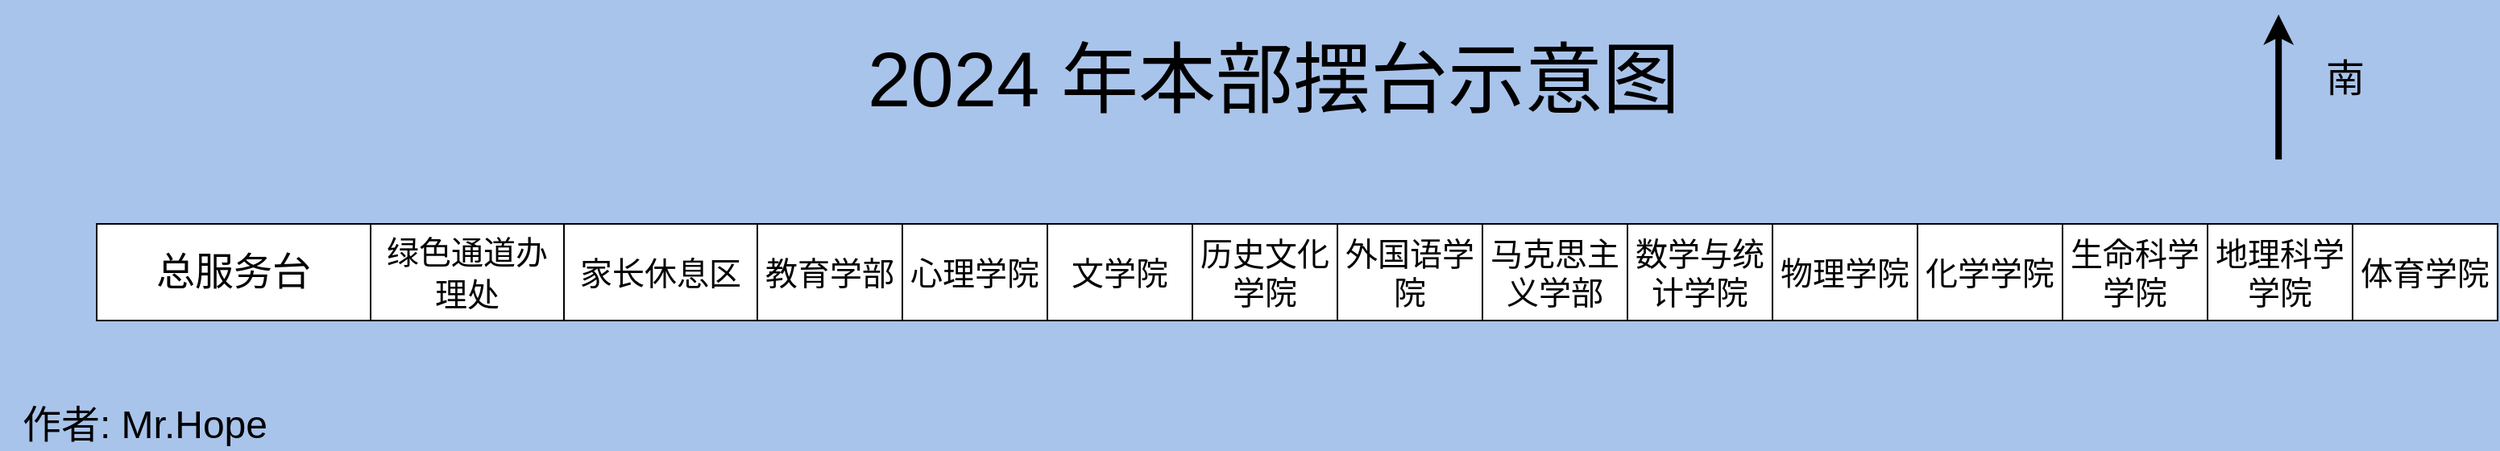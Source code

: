 <mxfile version="21.6.9" type="device">
  <diagram id="Ui5sOVj6citz6IWkuLqR" name="第 1 页">
    <mxGraphModel dx="2220" dy="1318" grid="1" gridSize="10" guides="1" tooltips="1" connect="1" arrows="1" fold="1" page="1" pageScale="1" pageWidth="1600" pageHeight="300" background="#A9C4EB" math="0" shadow="0">
      <root>
        <mxCell id="0" />
        <mxCell id="1" parent="0" />
        <mxCell id="2yhWJLSUOvCclqhOJnbZ-6" value="教育学部" style="rounded=0;whiteSpace=wrap;html=1;fontSize=20;" parent="1" vertex="1">
          <mxGeometry x="480" y="150" width="90" height="60" as="geometry" />
        </mxCell>
        <mxCell id="2yhWJLSUOvCclqhOJnbZ-7" value="心理学院" style="rounded=0;whiteSpace=wrap;html=1;fontSize=20;" parent="1" vertex="1">
          <mxGeometry x="570" y="150" width="90" height="60" as="geometry" />
        </mxCell>
        <mxCell id="2yhWJLSUOvCclqhOJnbZ-8" value="文学院" style="rounded=0;whiteSpace=wrap;html=1;fontSize=20;" parent="1" vertex="1">
          <mxGeometry x="660" y="150" width="90" height="60" as="geometry" />
        </mxCell>
        <mxCell id="2yhWJLSUOvCclqhOJnbZ-9" value="地理科学学院" style="rounded=0;whiteSpace=wrap;html=1;fontSize=20;" parent="1" vertex="1">
          <mxGeometry x="1380" y="150" width="90" height="60" as="geometry" />
        </mxCell>
        <mxCell id="2yhWJLSUOvCclqhOJnbZ-10" value="外国语学院" style="rounded=0;whiteSpace=wrap;html=1;fontSize=20;" parent="1" vertex="1">
          <mxGeometry x="840" y="150" width="90" height="60" as="geometry" />
        </mxCell>
        <mxCell id="2yhWJLSUOvCclqhOJnbZ-11" value="马克思主义学部" style="rounded=0;whiteSpace=wrap;html=1;fontSize=20;" parent="1" vertex="1">
          <mxGeometry x="930" y="150" width="90" height="60" as="geometry" />
        </mxCell>
        <mxCell id="2yhWJLSUOvCclqhOJnbZ-12" value="数学与统计学院" style="rounded=0;whiteSpace=wrap;html=1;fontSize=20;" parent="1" vertex="1">
          <mxGeometry x="1020" y="150" width="90" height="60" as="geometry" />
        </mxCell>
        <mxCell id="2yhWJLSUOvCclqhOJnbZ-14" value="生命科学学院" style="rounded=0;whiteSpace=wrap;html=1;fontSize=20;" parent="1" vertex="1">
          <mxGeometry x="1290" y="150" width="90" height="60" as="geometry" />
        </mxCell>
        <mxCell id="2yhWJLSUOvCclqhOJnbZ-15" value="&lt;font style=&quot;font-size: 24px;&quot;&gt;总服务台&lt;/font&gt;" style="rounded=0;whiteSpace=wrap;html=1;fontSize=20;" parent="1" vertex="1">
          <mxGeometry x="70" y="150" width="170" height="60" as="geometry" />
        </mxCell>
        <mxCell id="2yhWJLSUOvCclqhOJnbZ-16" value="&lt;font style=&quot;font-size: 20px;&quot;&gt;绿色通道办理处&lt;/font&gt;" style="rounded=0;whiteSpace=wrap;html=1;fontSize=21;" parent="1" vertex="1">
          <mxGeometry x="240" y="150" width="120" height="60" as="geometry" />
        </mxCell>
        <mxCell id="2yhWJLSUOvCclqhOJnbZ-27" value="2024 年本部摆台示意图" style="text;html=1;resizable=0;autosize=1;align=center;verticalAlign=middle;points=[];fillColor=none;strokeColor=none;rounded=0;fontSize=48;" parent="1" vertex="1">
          <mxGeometry x="535" y="25" width="530" height="70" as="geometry" />
        </mxCell>
        <mxCell id="2yhWJLSUOvCclqhOJnbZ-28" value="" style="endArrow=classic;html=1;rounded=0;fontSize=24;startSize=10;strokeColor=#000000;strokeWidth=4;jumpSize=3;" parent="1" edge="1">
          <mxGeometry width="50" height="50" relative="1" as="geometry">
            <mxPoint x="1424.09" y="110" as="sourcePoint" />
            <mxPoint x="1424.09" y="20" as="targetPoint" />
          </mxGeometry>
        </mxCell>
        <mxCell id="2yhWJLSUOvCclqhOJnbZ-29" value="南" style="text;html=1;resizable=0;autosize=1;align=center;verticalAlign=middle;points=[];fillColor=none;strokeColor=none;rounded=0;fontSize=24;" parent="1" vertex="1">
          <mxGeometry x="1440" y="40" width="50" height="40" as="geometry" />
        </mxCell>
        <mxCell id="vsQ8-shH1Kgp3DYNfaAP-1" value="化学学院" style="rounded=0;whiteSpace=wrap;html=1;fontSize=20;" parent="1" vertex="1">
          <mxGeometry x="1200" y="150" width="90" height="60" as="geometry" />
        </mxCell>
        <mxCell id="-sZBy2OHGM0dHQLzSxyM-23" value="&lt;span style=&quot;font-size: 20px;&quot;&gt;家长休息区&lt;/span&gt;" style="rounded=0;whiteSpace=wrap;html=1;fontSize=20;" parent="1" vertex="1">
          <mxGeometry x="360" y="150" width="120" height="60" as="geometry" />
        </mxCell>
        <mxCell id="-sZBy2OHGM0dHQLzSxyM-24" value="历史文化学院" style="rounded=0;whiteSpace=wrap;html=1;fontSize=20;" parent="1" vertex="1">
          <mxGeometry x="750" y="150" width="90" height="60" as="geometry" />
        </mxCell>
        <mxCell id="-sZBy2OHGM0dHQLzSxyM-25" value="物理学院" style="rounded=0;whiteSpace=wrap;html=1;fontSize=20;" parent="1" vertex="1">
          <mxGeometry x="1110" y="150" width="90" height="60" as="geometry" />
        </mxCell>
        <mxCell id="-sZBy2OHGM0dHQLzSxyM-26" value="&lt;font style=&quot;font-size: 24px;&quot;&gt;作者: Mr.Hope&lt;/font&gt;" style="text;strokeColor=none;align=center;fillColor=none;html=1;verticalAlign=middle;whiteSpace=wrap;rounded=0;" parent="1" vertex="1">
          <mxGeometry x="10" y="260" width="180" height="30" as="geometry" />
        </mxCell>
        <mxCell id="GjLZZkDKQ0zXlH8ejUiz-1" value="体育学院" style="rounded=0;whiteSpace=wrap;html=1;fontSize=20;" vertex="1" parent="1">
          <mxGeometry x="1470" y="150" width="90" height="60" as="geometry" />
        </mxCell>
      </root>
    </mxGraphModel>
  </diagram>
</mxfile>
